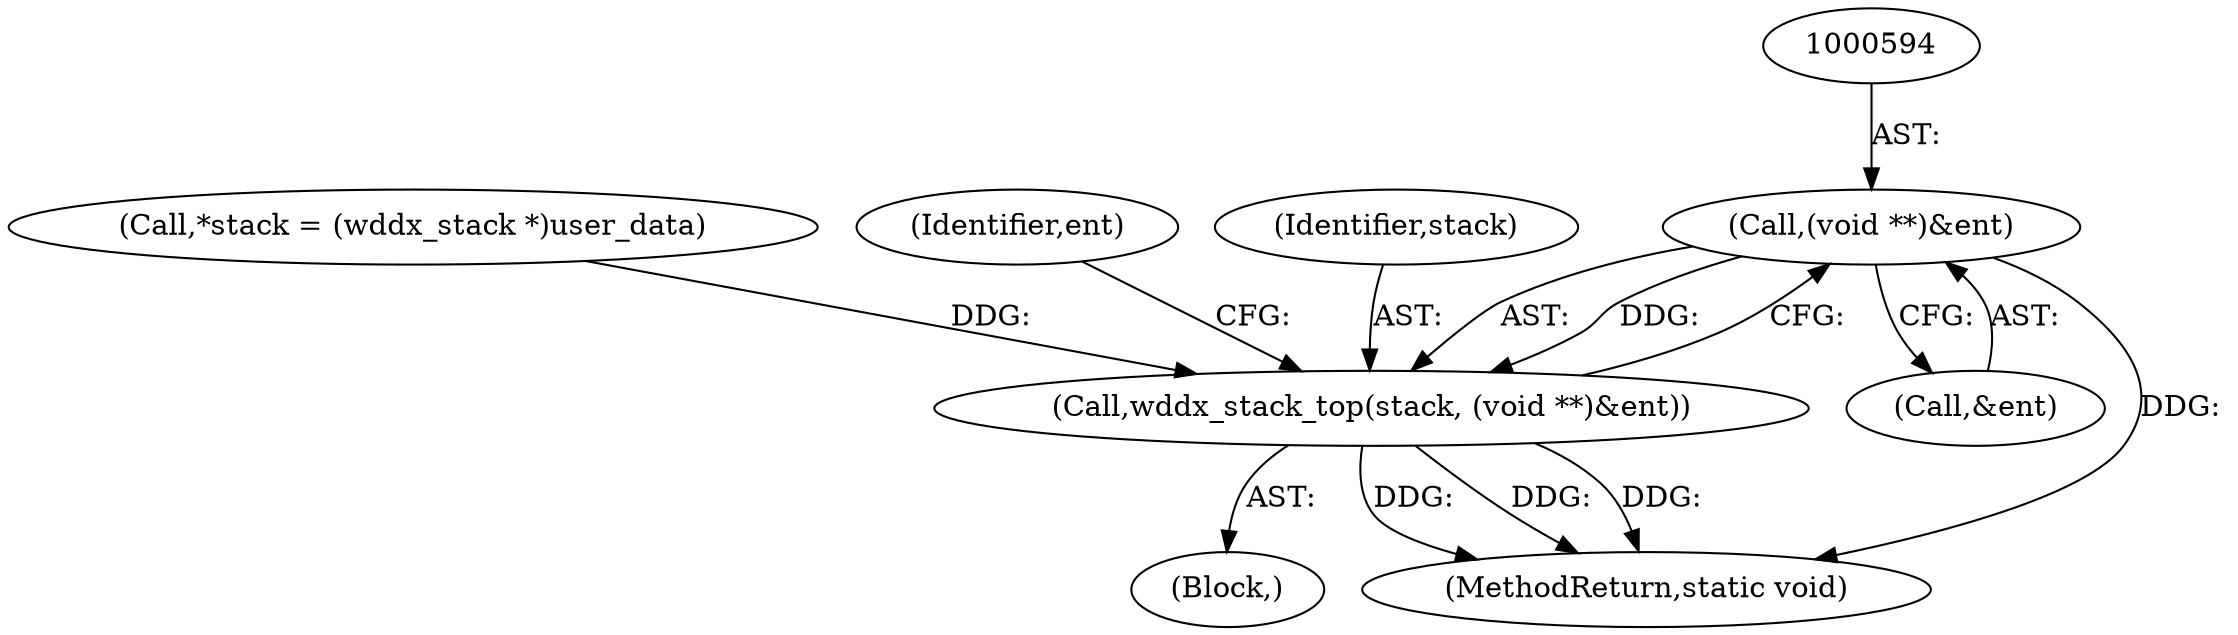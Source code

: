 digraph "0_php-src_6045de69c7dedcba3eadf7c4bba424b19c81d00d_0@pointer" {
"1000593" [label="(Call,(void **)&ent)"];
"1000591" [label="(Call,wddx_stack_top(stack, (void **)&ent))"];
"1000593" [label="(Call,(void **)&ent)"];
"1000591" [label="(Call,wddx_stack_top(stack, (void **)&ent))"];
"1000595" [label="(Call,&ent)"];
"1000115" [label="(Call,*stack = (wddx_stack *)user_data)"];
"1000589" [label="(Block,)"];
"1000603" [label="(MethodReturn,static void)"];
"1000598" [label="(Identifier,ent)"];
"1000592" [label="(Identifier,stack)"];
"1000593" -> "1000591"  [label="AST: "];
"1000593" -> "1000595"  [label="CFG: "];
"1000594" -> "1000593"  [label="AST: "];
"1000595" -> "1000593"  [label="AST: "];
"1000591" -> "1000593"  [label="CFG: "];
"1000593" -> "1000603"  [label="DDG: "];
"1000593" -> "1000591"  [label="DDG: "];
"1000591" -> "1000589"  [label="AST: "];
"1000592" -> "1000591"  [label="AST: "];
"1000598" -> "1000591"  [label="CFG: "];
"1000591" -> "1000603"  [label="DDG: "];
"1000591" -> "1000603"  [label="DDG: "];
"1000591" -> "1000603"  [label="DDG: "];
"1000115" -> "1000591"  [label="DDG: "];
}
